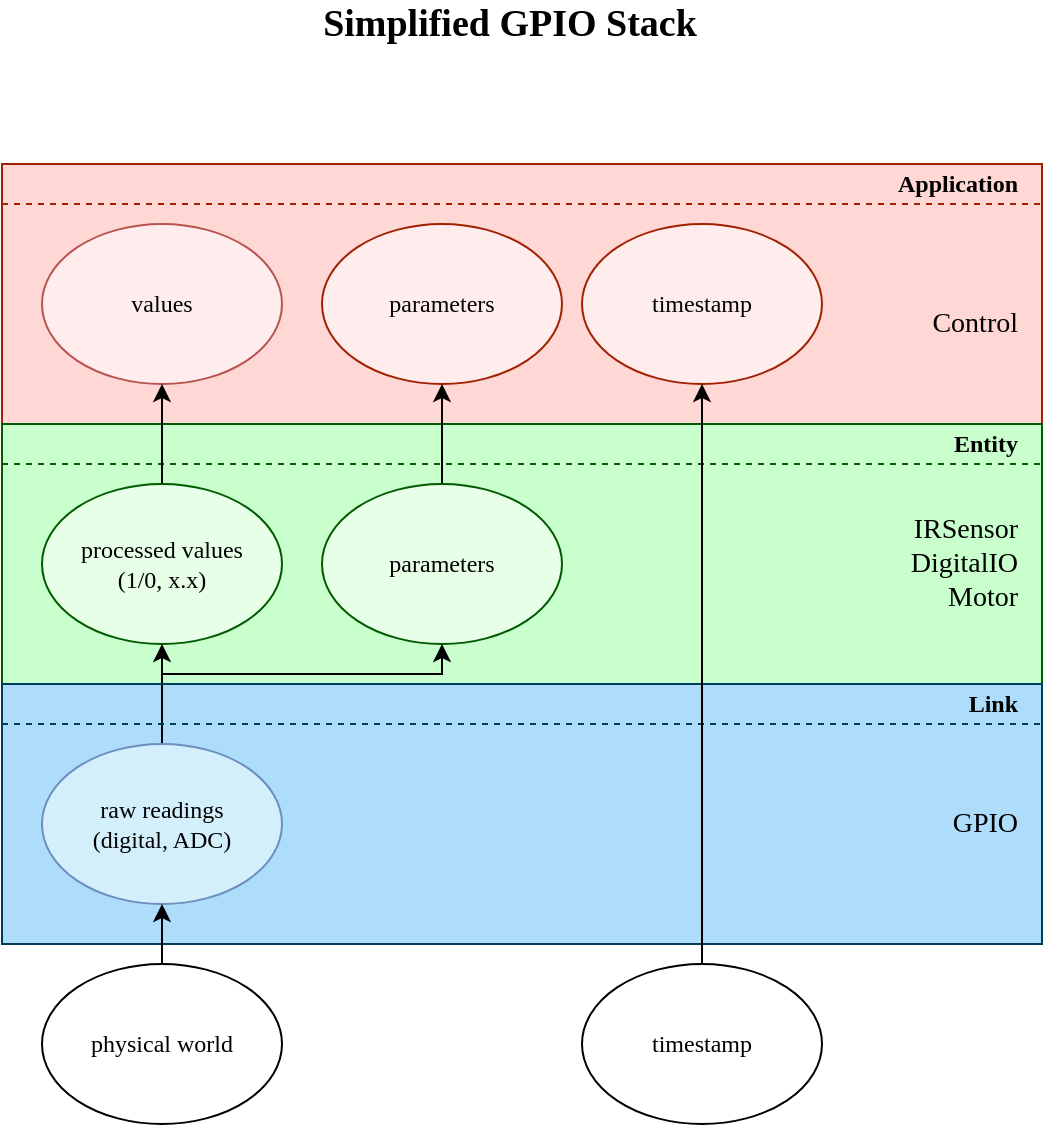 <mxfile version="13.3.6" type="device"><diagram id="9EOOe-xVtgeUKb_HwiS9" name="Page-1"><mxGraphModel dx="738" dy="621" grid="1" gridSize="10" guides="1" tooltips="1" connect="1" arrows="1" fold="1" page="1" pageScale="1" pageWidth="827" pageHeight="1169" math="0" shadow="0"><root><mxCell id="0"/><mxCell id="1" parent="0"/><mxCell id="VDhJyJcpaOQBj6J8SeD1-39" value="" style="rounded=0;whiteSpace=wrap;html=1;fontFamily=Consolas;fontSize=14;align=right;fillColor=#FFD7D4;strokeColor=#A12102;" vertex="1" parent="1"><mxGeometry x="160" y="120" width="520" height="130" as="geometry"/></mxCell><mxCell id="VDhJyJcpaOQBj6J8SeD1-40" value="" style="endArrow=none;dashed=1;html=1;fontFamily=Consolas;fillColor=#f8cecc;strokeColor=#A12102;" edge="1" parent="1"><mxGeometry width="50" height="50" relative="1" as="geometry"><mxPoint x="160.0" y="120.0" as="sourcePoint"/><mxPoint x="680" y="120.0" as="targetPoint"/></mxGeometry></mxCell><mxCell id="VDhJyJcpaOQBj6J8SeD1-42" value="Application" style="text;html=1;strokeColor=none;fillColor=none;align=right;verticalAlign=middle;whiteSpace=wrap;rounded=0;fontFamily=Consolas;fontStyle=1" vertex="1" parent="1"><mxGeometry x="590" y="120" width="80" height="20" as="geometry"/></mxCell><mxCell id="VDhJyJcpaOQBj6J8SeD1-43" value="timestamp" style="ellipse;whiteSpace=wrap;html=1;fontFamily=Consolas;strokeColor=#A12102;fillColor=#FFEDED;" vertex="1" parent="1"><mxGeometry x="450" y="150" width="120" height="80" as="geometry"/></mxCell><mxCell id="VDhJyJcpaOQBj6J8SeD1-44" value="values" style="ellipse;whiteSpace=wrap;html=1;fontFamily=Consolas;strokeColor=#b85450;fillColor=#FFEDED;" vertex="1" parent="1"><mxGeometry x="180" y="150" width="120" height="80" as="geometry"/></mxCell><mxCell id="VDhJyJcpaOQBj6J8SeD1-45" value="Control" style="text;html=1;strokeColor=none;fillColor=none;align=right;verticalAlign=middle;whiteSpace=wrap;rounded=0;fontFamily=Consolas;fontSize=14;" vertex="1" parent="1"><mxGeometry x="590" y="190" width="80" height="20" as="geometry"/></mxCell><mxCell id="VDhJyJcpaOQBj6J8SeD1-46" value="" style="endArrow=none;dashed=1;html=1;fontFamily=Consolas;fillColor=#f8cecc;strokeColor=#A12102;" edge="1" parent="1"><mxGeometry width="50" height="50" relative="1" as="geometry"><mxPoint x="160.0" y="140.0" as="sourcePoint"/><mxPoint x="680" y="140.0" as="targetPoint"/></mxGeometry></mxCell><mxCell id="VDhJyJcpaOQBj6J8SeD1-47" value="parameters" style="ellipse;whiteSpace=wrap;html=1;fontFamily=Consolas;strokeColor=#A12102;fillColor=#FFEDED;" vertex="1" parent="1"><mxGeometry x="320" y="150" width="120" height="80" as="geometry"/></mxCell><mxCell id="VDhJyJcpaOQBj6J8SeD1-48" value="" style="rounded=0;whiteSpace=wrap;html=1;fontFamily=Consolas;fontSize=14;align=right;fillColor=#C9FFCD;strokeColor=#005b00;" vertex="1" parent="1"><mxGeometry x="160" y="250" width="520" height="130" as="geometry"/></mxCell><mxCell id="VDhJyJcpaOQBj6J8SeD1-49" value="" style="endArrow=none;dashed=1;html=1;fontFamily=Consolas;fillColor=#d5e8d4;strokeColor=#005b00;" edge="1" parent="1"><mxGeometry width="50" height="50" relative="1" as="geometry"><mxPoint x="160.0" y="250.0" as="sourcePoint"/><mxPoint x="680" y="250.0" as="targetPoint"/></mxGeometry></mxCell><mxCell id="VDhJyJcpaOQBj6J8SeD1-50" value="" style="endArrow=none;dashed=1;html=1;fontFamily=Consolas;fillColor=#d5e8d4;strokeColor=#005b00;" edge="1" parent="1"><mxGeometry width="50" height="50" relative="1" as="geometry"><mxPoint x="160.0" y="270.0" as="sourcePoint"/><mxPoint x="680" y="270.0" as="targetPoint"/></mxGeometry></mxCell><mxCell id="VDhJyJcpaOQBj6J8SeD1-51" value="Entity" style="text;html=1;strokeColor=none;fillColor=none;align=right;verticalAlign=middle;whiteSpace=wrap;rounded=0;fontFamily=Consolas;fontStyle=1" vertex="1" parent="1"><mxGeometry x="630" y="250" width="40" height="20" as="geometry"/></mxCell><mxCell id="VDhJyJcpaOQBj6J8SeD1-70" style="edgeStyle=orthogonalEdgeStyle;rounded=0;orthogonalLoop=1;jettySize=auto;html=1;exitX=0.5;exitY=0;exitDx=0;exitDy=0;entryX=0.5;entryY=1;entryDx=0;entryDy=0;strokeColor=#000000;fontFamily=Consolas;fontSize=14;" edge="1" parent="1" source="VDhJyJcpaOQBj6J8SeD1-53" target="VDhJyJcpaOQBj6J8SeD1-44"><mxGeometry relative="1" as="geometry"/></mxCell><mxCell id="VDhJyJcpaOQBj6J8SeD1-53" value="processed values&lt;br&gt;(1/0, x.x)" style="ellipse;whiteSpace=wrap;html=1;fontFamily=Consolas;strokeColor=#005B00;fillColor=#E7FFE6;" vertex="1" parent="1"><mxGeometry x="180" y="280" width="120" height="80" as="geometry"/></mxCell><mxCell id="VDhJyJcpaOQBj6J8SeD1-54" value="IRSensor&lt;br&gt;DigitalIO&lt;br&gt;Motor" style="text;html=1;strokeColor=none;fillColor=none;align=right;verticalAlign=middle;whiteSpace=wrap;rounded=0;fontFamily=Consolas;fontSize=14;" vertex="1" parent="1"><mxGeometry x="590" y="295" width="80" height="50" as="geometry"/></mxCell><mxCell id="VDhJyJcpaOQBj6J8SeD1-69" style="edgeStyle=orthogonalEdgeStyle;rounded=0;orthogonalLoop=1;jettySize=auto;html=1;exitX=0.5;exitY=0;exitDx=0;exitDy=0;entryX=0.5;entryY=1;entryDx=0;entryDy=0;strokeColor=#000000;fontFamily=Consolas;fontSize=14;" edge="1" parent="1" source="VDhJyJcpaOQBj6J8SeD1-55" target="VDhJyJcpaOQBj6J8SeD1-47"><mxGeometry relative="1" as="geometry"/></mxCell><mxCell id="VDhJyJcpaOQBj6J8SeD1-55" value="parameters" style="ellipse;whiteSpace=wrap;html=1;fontFamily=Consolas;strokeColor=#005B00;fillColor=#E7FFE6;" vertex="1" parent="1"><mxGeometry x="320" y="280" width="120" height="80" as="geometry"/></mxCell><mxCell id="VDhJyJcpaOQBj6J8SeD1-56" value="" style="rounded=0;whiteSpace=wrap;html=1;fontFamily=Consolas;fontSize=14;align=right;fillColor=#AEDDFC;strokeColor=#003d5b;" vertex="1" parent="1"><mxGeometry x="160" y="380" width="520" height="130" as="geometry"/></mxCell><mxCell id="VDhJyJcpaOQBj6J8SeD1-67" style="edgeStyle=orthogonalEdgeStyle;rounded=0;orthogonalLoop=1;jettySize=auto;html=1;exitX=0.5;exitY=0;exitDx=0;exitDy=0;entryX=0.5;entryY=1;entryDx=0;entryDy=0;strokeColor=#000000;fontFamily=Consolas;fontSize=14;" edge="1" parent="1" source="VDhJyJcpaOQBj6J8SeD1-57" target="VDhJyJcpaOQBj6J8SeD1-53"><mxGeometry relative="1" as="geometry"/></mxCell><mxCell id="VDhJyJcpaOQBj6J8SeD1-68" style="edgeStyle=orthogonalEdgeStyle;rounded=0;orthogonalLoop=1;jettySize=auto;html=1;exitX=0.5;exitY=0;exitDx=0;exitDy=0;entryX=0.5;entryY=1;entryDx=0;entryDy=0;strokeColor=#000000;fontFamily=Consolas;fontSize=14;" edge="1" parent="1" source="VDhJyJcpaOQBj6J8SeD1-57" target="VDhJyJcpaOQBj6J8SeD1-55"><mxGeometry relative="1" as="geometry"><Array as="points"><mxPoint x="240" y="375"/><mxPoint x="380" y="375"/></Array></mxGeometry></mxCell><mxCell id="VDhJyJcpaOQBj6J8SeD1-57" value="raw readings&lt;br&gt;(digital, ADC)" style="ellipse;whiteSpace=wrap;html=1;fontFamily=Consolas;strokeColor=#6c8ebf;fillColor=#D4EFFC;" vertex="1" parent="1"><mxGeometry x="180" y="410" width="120" height="80" as="geometry"/></mxCell><mxCell id="VDhJyJcpaOQBj6J8SeD1-58" value="" style="endArrow=none;dashed=1;html=1;fontFamily=Consolas;fillColor=#dae8fc;strokeColor=#003d5b;" edge="1" parent="1"><mxGeometry width="50" height="50" relative="1" as="geometry"><mxPoint x="160.0" y="400.0" as="sourcePoint"/><mxPoint x="680" y="400.0" as="targetPoint"/></mxGeometry></mxCell><mxCell id="VDhJyJcpaOQBj6J8SeD1-60" value="" style="endArrow=none;dashed=1;html=1;fontFamily=Consolas;fillColor=#dae8fc;strokeColor=#003d5b;" edge="1" parent="1"><mxGeometry width="50" height="50" relative="1" as="geometry"><mxPoint x="160.0" y="380.0" as="sourcePoint"/><mxPoint x="680" y="380.0" as="targetPoint"/></mxGeometry></mxCell><mxCell id="VDhJyJcpaOQBj6J8SeD1-61" value="Link" style="text;html=1;strokeColor=none;fillColor=none;align=right;verticalAlign=middle;whiteSpace=wrap;rounded=0;fontFamily=Consolas;fontStyle=1" vertex="1" parent="1"><mxGeometry x="630" y="380" width="40" height="20" as="geometry"/></mxCell><mxCell id="VDhJyJcpaOQBj6J8SeD1-62" value="GPIO" style="text;html=1;strokeColor=none;fillColor=none;align=right;verticalAlign=middle;whiteSpace=wrap;rounded=0;fontFamily=Consolas;fontSize=14;" vertex="1" parent="1"><mxGeometry x="630" y="440" width="40" height="20" as="geometry"/></mxCell><mxCell id="VDhJyJcpaOQBj6J8SeD1-66" style="edgeStyle=orthogonalEdgeStyle;rounded=0;orthogonalLoop=1;jettySize=auto;html=1;exitX=0.5;exitY=0;exitDx=0;exitDy=0;entryX=0.5;entryY=1;entryDx=0;entryDy=0;strokeColor=#000000;fontFamily=Consolas;fontSize=14;" edge="1" parent="1" source="VDhJyJcpaOQBj6J8SeD1-63" target="VDhJyJcpaOQBj6J8SeD1-43"><mxGeometry relative="1" as="geometry"/></mxCell><mxCell id="VDhJyJcpaOQBj6J8SeD1-63" value="timestamp" style="ellipse;whiteSpace=wrap;html=1;fontFamily=Consolas;" vertex="1" parent="1"><mxGeometry x="450" y="520" width="120" height="80" as="geometry"/></mxCell><mxCell id="VDhJyJcpaOQBj6J8SeD1-65" style="edgeStyle=orthogonalEdgeStyle;rounded=0;orthogonalLoop=1;jettySize=auto;html=1;exitX=0.5;exitY=0;exitDx=0;exitDy=0;entryX=0.5;entryY=1;entryDx=0;entryDy=0;fontFamily=Consolas;fontSize=14;" edge="1" parent="1" source="VDhJyJcpaOQBj6J8SeD1-64" target="VDhJyJcpaOQBj6J8SeD1-57"><mxGeometry relative="1" as="geometry"/></mxCell><mxCell id="VDhJyJcpaOQBj6J8SeD1-64" value="physical world" style="ellipse;whiteSpace=wrap;html=1;fontFamily=Consolas;" vertex="1" parent="1"><mxGeometry x="180" y="520" width="120" height="80" as="geometry"/></mxCell><mxCell id="VDhJyJcpaOQBj6J8SeD1-72" value="Simplified GPIO Stack" style="text;html=1;strokeColor=none;fillColor=none;align=center;verticalAlign=middle;whiteSpace=wrap;rounded=0;fontFamily=Consolas;fontSize=19;fontStyle=1" vertex="1" parent="1"><mxGeometry x="298" y="40" width="232" height="20" as="geometry"/></mxCell></root></mxGraphModel></diagram></mxfile>